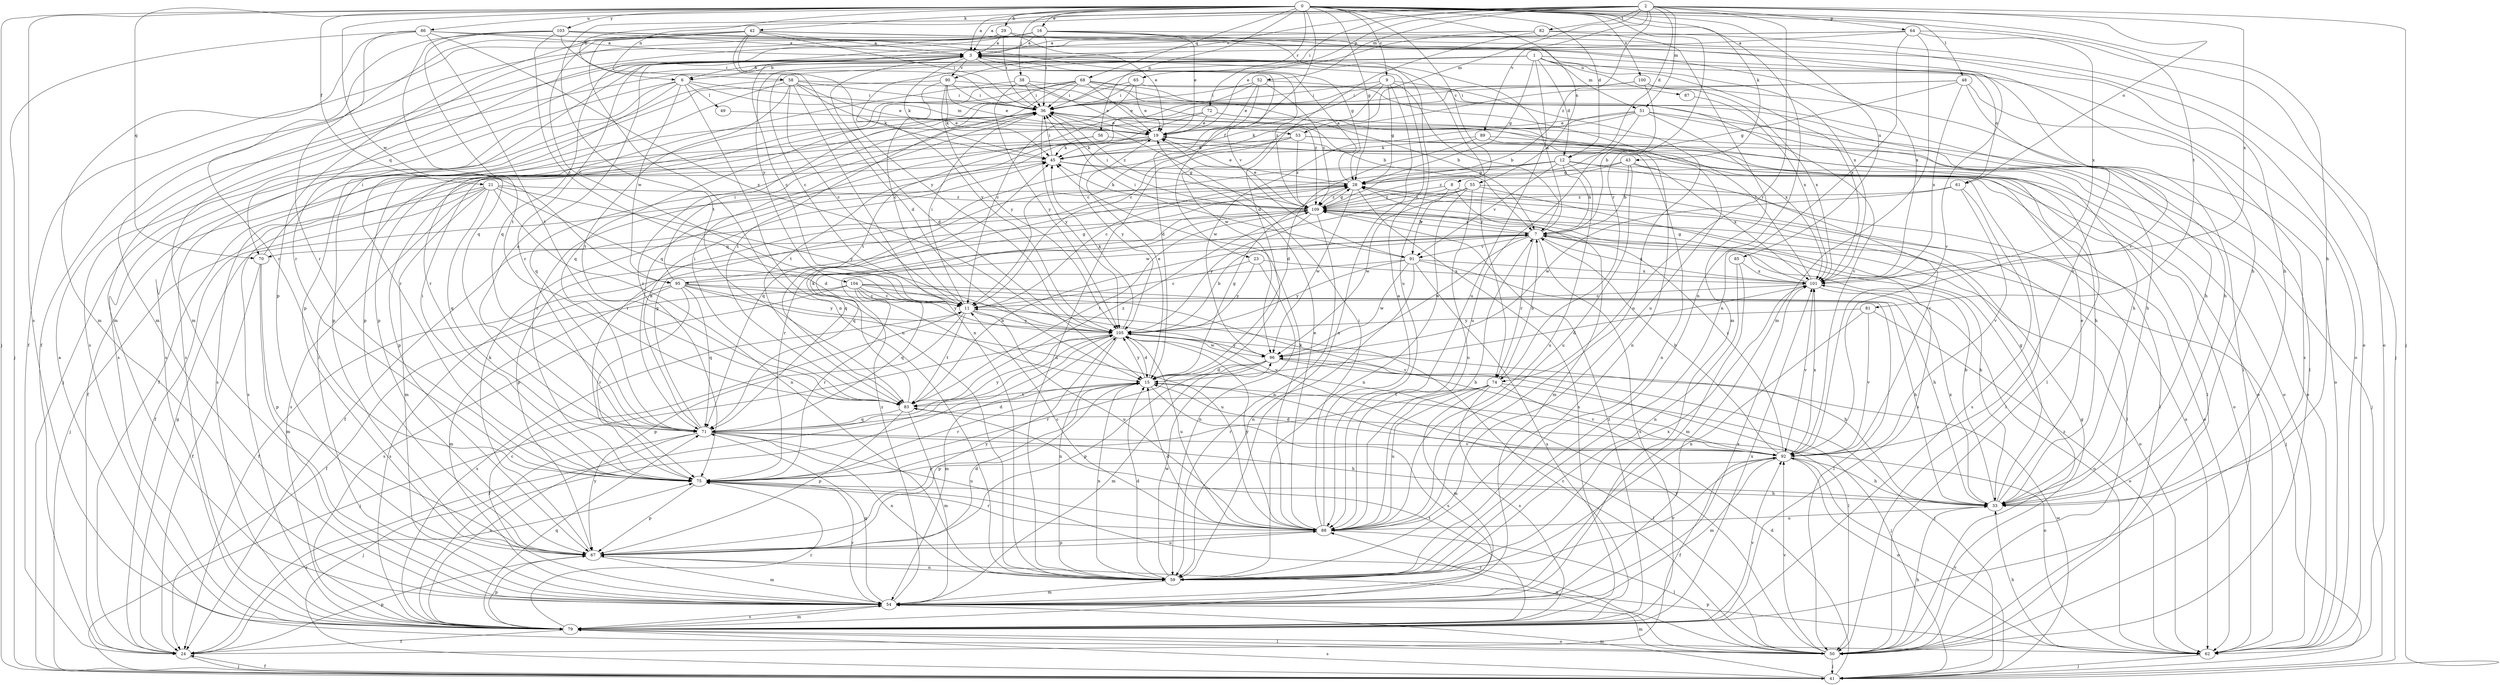 strict digraph  {
0;
1;
2;
3;
6;
7;
8;
9;
11;
12;
15;
16;
19;
21;
23;
24;
28;
29;
33;
36;
38;
41;
42;
43;
45;
48;
49;
50;
51;
52;
53;
54;
55;
56;
58;
59;
61;
62;
64;
65;
67;
68;
70;
71;
72;
74;
75;
79;
81;
82;
83;
85;
86;
87;
88;
89;
90;
91;
92;
95;
96;
100;
101;
103;
104;
105;
109;
0 -> 3  [label=a];
0 -> 8  [label=c];
0 -> 9  [label=c];
0 -> 12  [label=d];
0 -> 16  [label=e];
0 -> 21  [label=f];
0 -> 23  [label=f];
0 -> 28  [label=g];
0 -> 29  [label=h];
0 -> 33  [label=h];
0 -> 38  [label=j];
0 -> 41  [label=j];
0 -> 42  [label=k];
0 -> 43  [label=k];
0 -> 48  [label=l];
0 -> 55  [label=n];
0 -> 56  [label=n];
0 -> 58  [label=n];
0 -> 59  [label=n];
0 -> 68  [label=q];
0 -> 70  [label=q];
0 -> 72  [label=r];
0 -> 74  [label=r];
0 -> 79  [label=s];
0 -> 81  [label=t];
0 -> 85  [label=u];
0 -> 86  [label=u];
0 -> 95  [label=w];
0 -> 100  [label=x];
0 -> 103  [label=y];
1 -> 6  [label=b];
1 -> 11  [label=c];
1 -> 12  [label=d];
1 -> 28  [label=g];
1 -> 51  [label=m];
1 -> 61  [label=o];
1 -> 79  [label=s];
1 -> 87  [label=u];
1 -> 88  [label=u];
1 -> 101  [label=x];
1 -> 104  [label=y];
1 -> 105  [label=y];
2 -> 3  [label=a];
2 -> 6  [label=b];
2 -> 12  [label=d];
2 -> 36  [label=i];
2 -> 41  [label=j];
2 -> 51  [label=m];
2 -> 52  [label=m];
2 -> 53  [label=m];
2 -> 61  [label=o];
2 -> 64  [label=p];
2 -> 65  [label=p];
2 -> 74  [label=r];
2 -> 82  [label=t];
2 -> 83  [label=t];
2 -> 89  [label=v];
2 -> 90  [label=v];
2 -> 101  [label=x];
2 -> 109  [label=z];
3 -> 6  [label=b];
3 -> 11  [label=c];
3 -> 15  [label=d];
3 -> 45  [label=k];
3 -> 62  [label=o];
3 -> 67  [label=p];
3 -> 70  [label=q];
3 -> 74  [label=r];
3 -> 90  [label=v];
3 -> 91  [label=v];
3 -> 109  [label=z];
6 -> 36  [label=i];
6 -> 41  [label=j];
6 -> 49  [label=l];
6 -> 53  [label=m];
6 -> 59  [label=n];
6 -> 67  [label=p];
6 -> 79  [label=s];
6 -> 95  [label=w];
7 -> 3  [label=a];
7 -> 33  [label=h];
7 -> 62  [label=o];
7 -> 70  [label=q];
7 -> 74  [label=r];
7 -> 79  [label=s];
7 -> 91  [label=v];
7 -> 95  [label=w];
7 -> 96  [label=w];
7 -> 101  [label=x];
7 -> 109  [label=z];
8 -> 24  [label=f];
8 -> 50  [label=l];
8 -> 54  [label=m];
8 -> 91  [label=v];
8 -> 109  [label=z];
9 -> 7  [label=b];
9 -> 11  [label=c];
9 -> 28  [label=g];
9 -> 36  [label=i];
9 -> 59  [label=n];
9 -> 88  [label=u];
9 -> 96  [label=w];
11 -> 36  [label=i];
11 -> 67  [label=p];
11 -> 79  [label=s];
11 -> 83  [label=t];
11 -> 88  [label=u];
11 -> 105  [label=y];
12 -> 7  [label=b];
12 -> 11  [label=c];
12 -> 28  [label=g];
12 -> 50  [label=l];
12 -> 71  [label=q];
12 -> 88  [label=u];
12 -> 91  [label=v];
12 -> 92  [label=v];
15 -> 19  [label=e];
15 -> 28  [label=g];
15 -> 50  [label=l];
15 -> 59  [label=n];
15 -> 67  [label=p];
15 -> 75  [label=r];
15 -> 79  [label=s];
15 -> 83  [label=t];
15 -> 105  [label=y];
16 -> 3  [label=a];
16 -> 19  [label=e];
16 -> 24  [label=f];
16 -> 33  [label=h];
16 -> 36  [label=i];
16 -> 54  [label=m];
16 -> 75  [label=r];
16 -> 88  [label=u];
16 -> 92  [label=v];
19 -> 45  [label=k];
19 -> 62  [label=o];
19 -> 67  [label=p];
19 -> 75  [label=r];
19 -> 79  [label=s];
19 -> 105  [label=y];
21 -> 15  [label=d];
21 -> 24  [label=f];
21 -> 41  [label=j];
21 -> 54  [label=m];
21 -> 59  [label=n];
21 -> 71  [label=q];
21 -> 79  [label=s];
21 -> 105  [label=y];
21 -> 109  [label=z];
23 -> 11  [label=c];
23 -> 59  [label=n];
23 -> 101  [label=x];
23 -> 105  [label=y];
24 -> 28  [label=g];
24 -> 41  [label=j];
24 -> 67  [label=p];
24 -> 75  [label=r];
28 -> 3  [label=a];
28 -> 19  [label=e];
28 -> 62  [label=o];
28 -> 75  [label=r];
28 -> 79  [label=s];
28 -> 96  [label=w];
28 -> 109  [label=z];
29 -> 3  [label=a];
29 -> 19  [label=e];
29 -> 24  [label=f];
29 -> 36  [label=i];
29 -> 54  [label=m];
29 -> 62  [label=o];
33 -> 7  [label=b];
33 -> 19  [label=e];
33 -> 28  [label=g];
33 -> 88  [label=u];
33 -> 101  [label=x];
36 -> 19  [label=e];
36 -> 50  [label=l];
36 -> 71  [label=q];
36 -> 105  [label=y];
36 -> 109  [label=z];
38 -> 19  [label=e];
38 -> 33  [label=h];
38 -> 36  [label=i];
38 -> 67  [label=p];
38 -> 105  [label=y];
41 -> 15  [label=d];
41 -> 24  [label=f];
41 -> 54  [label=m];
41 -> 79  [label=s];
41 -> 92  [label=v];
41 -> 96  [label=w];
42 -> 3  [label=a];
42 -> 11  [label=c];
42 -> 15  [label=d];
42 -> 33  [label=h];
42 -> 36  [label=i];
42 -> 54  [label=m];
42 -> 59  [label=n];
42 -> 67  [label=p];
42 -> 101  [label=x];
42 -> 105  [label=y];
43 -> 7  [label=b];
43 -> 28  [label=g];
43 -> 62  [label=o];
43 -> 88  [label=u];
43 -> 101  [label=x];
43 -> 109  [label=z];
45 -> 28  [label=g];
45 -> 36  [label=i];
45 -> 50  [label=l];
45 -> 79  [label=s];
48 -> 11  [label=c];
48 -> 28  [label=g];
48 -> 36  [label=i];
48 -> 79  [label=s];
48 -> 92  [label=v];
48 -> 101  [label=x];
49 -> 19  [label=e];
50 -> 3  [label=a];
50 -> 11  [label=c];
50 -> 28  [label=g];
50 -> 33  [label=h];
50 -> 41  [label=j];
50 -> 54  [label=m];
50 -> 75  [label=r];
50 -> 88  [label=u];
50 -> 92  [label=v];
50 -> 105  [label=y];
50 -> 109  [label=z];
51 -> 19  [label=e];
51 -> 33  [label=h];
51 -> 45  [label=k];
51 -> 62  [label=o];
51 -> 88  [label=u];
51 -> 96  [label=w];
51 -> 101  [label=x];
52 -> 15  [label=d];
52 -> 19  [label=e];
52 -> 36  [label=i];
52 -> 83  [label=t];
52 -> 88  [label=u];
52 -> 109  [label=z];
53 -> 33  [label=h];
53 -> 41  [label=j];
53 -> 45  [label=k];
53 -> 59  [label=n];
53 -> 62  [label=o];
53 -> 75  [label=r];
53 -> 109  [label=z];
54 -> 11  [label=c];
54 -> 36  [label=i];
54 -> 71  [label=q];
54 -> 75  [label=r];
54 -> 79  [label=s];
54 -> 101  [label=x];
54 -> 109  [label=z];
55 -> 59  [label=n];
55 -> 62  [label=o];
55 -> 71  [label=q];
55 -> 79  [label=s];
55 -> 88  [label=u];
55 -> 96  [label=w];
55 -> 109  [label=z];
56 -> 24  [label=f];
56 -> 45  [label=k];
56 -> 50  [label=l];
58 -> 11  [label=c];
58 -> 19  [label=e];
58 -> 36  [label=i];
58 -> 45  [label=k];
58 -> 59  [label=n];
58 -> 75  [label=r];
58 -> 79  [label=s];
58 -> 83  [label=t];
58 -> 109  [label=z];
59 -> 15  [label=d];
59 -> 54  [label=m];
59 -> 92  [label=v];
59 -> 96  [label=w];
59 -> 101  [label=x];
61 -> 79  [label=s];
61 -> 92  [label=v];
61 -> 96  [label=w];
61 -> 109  [label=z];
62 -> 33  [label=h];
62 -> 41  [label=j];
62 -> 67  [label=p];
64 -> 3  [label=a];
64 -> 54  [label=m];
64 -> 59  [label=n];
64 -> 62  [label=o];
64 -> 71  [label=q];
64 -> 75  [label=r];
64 -> 101  [label=x];
65 -> 11  [label=c];
65 -> 19  [label=e];
65 -> 36  [label=i];
65 -> 50  [label=l];
65 -> 75  [label=r];
67 -> 15  [label=d];
67 -> 45  [label=k];
67 -> 54  [label=m];
67 -> 59  [label=n];
67 -> 88  [label=u];
67 -> 105  [label=y];
68 -> 7  [label=b];
68 -> 19  [label=e];
68 -> 33  [label=h];
68 -> 36  [label=i];
68 -> 67  [label=p];
68 -> 71  [label=q];
68 -> 75  [label=r];
68 -> 83  [label=t];
68 -> 92  [label=v];
70 -> 24  [label=f];
70 -> 36  [label=i];
70 -> 54  [label=m];
70 -> 67  [label=p];
71 -> 3  [label=a];
71 -> 15  [label=d];
71 -> 28  [label=g];
71 -> 33  [label=h];
71 -> 41  [label=j];
71 -> 45  [label=k];
71 -> 59  [label=n];
71 -> 79  [label=s];
71 -> 88  [label=u];
71 -> 92  [label=v];
71 -> 105  [label=y];
72 -> 19  [label=e];
72 -> 24  [label=f];
72 -> 33  [label=h];
72 -> 59  [label=n];
72 -> 83  [label=t];
74 -> 7  [label=b];
74 -> 41  [label=j];
74 -> 54  [label=m];
74 -> 75  [label=r];
74 -> 79  [label=s];
74 -> 83  [label=t];
74 -> 88  [label=u];
74 -> 92  [label=v];
75 -> 33  [label=h];
75 -> 36  [label=i];
75 -> 67  [label=p];
79 -> 24  [label=f];
79 -> 50  [label=l];
79 -> 54  [label=m];
79 -> 62  [label=o];
79 -> 67  [label=p];
79 -> 71  [label=q];
79 -> 75  [label=r];
79 -> 83  [label=t];
79 -> 92  [label=v];
79 -> 101  [label=x];
79 -> 105  [label=y];
79 -> 109  [label=z];
81 -> 59  [label=n];
81 -> 62  [label=o];
81 -> 92  [label=v];
81 -> 105  [label=y];
82 -> 3  [label=a];
82 -> 15  [label=d];
82 -> 19  [label=e];
82 -> 41  [label=j];
82 -> 54  [label=m];
83 -> 7  [label=b];
83 -> 36  [label=i];
83 -> 45  [label=k];
83 -> 54  [label=m];
83 -> 62  [label=o];
83 -> 67  [label=p];
83 -> 71  [label=q];
83 -> 109  [label=z];
85 -> 54  [label=m];
85 -> 59  [label=n];
85 -> 101  [label=x];
86 -> 3  [label=a];
86 -> 41  [label=j];
86 -> 54  [label=m];
86 -> 75  [label=r];
86 -> 83  [label=t];
86 -> 92  [label=v];
86 -> 105  [label=y];
87 -> 101  [label=x];
88 -> 3  [label=a];
88 -> 7  [label=b];
88 -> 11  [label=c];
88 -> 15  [label=d];
88 -> 19  [label=e];
88 -> 36  [label=i];
88 -> 45  [label=k];
88 -> 50  [label=l];
88 -> 67  [label=p];
88 -> 75  [label=r];
88 -> 105  [label=y];
89 -> 15  [label=d];
89 -> 45  [label=k];
89 -> 59  [label=n];
89 -> 62  [label=o];
90 -> 7  [label=b];
90 -> 11  [label=c];
90 -> 19  [label=e];
90 -> 36  [label=i];
90 -> 45  [label=k];
90 -> 79  [label=s];
90 -> 105  [label=y];
91 -> 24  [label=f];
91 -> 33  [label=h];
91 -> 36  [label=i];
91 -> 59  [label=n];
91 -> 79  [label=s];
91 -> 96  [label=w];
91 -> 101  [label=x];
91 -> 105  [label=y];
92 -> 7  [label=b];
92 -> 15  [label=d];
92 -> 24  [label=f];
92 -> 33  [label=h];
92 -> 54  [label=m];
92 -> 62  [label=o];
92 -> 75  [label=r];
92 -> 101  [label=x];
92 -> 109  [label=z];
95 -> 11  [label=c];
95 -> 28  [label=g];
95 -> 36  [label=i];
95 -> 54  [label=m];
95 -> 71  [label=q];
95 -> 75  [label=r];
95 -> 79  [label=s];
95 -> 88  [label=u];
95 -> 92  [label=v];
95 -> 105  [label=y];
96 -> 15  [label=d];
96 -> 41  [label=j];
96 -> 50  [label=l];
96 -> 54  [label=m];
96 -> 67  [label=p];
96 -> 75  [label=r];
96 -> 105  [label=y];
100 -> 7  [label=b];
100 -> 36  [label=i];
100 -> 50  [label=l];
100 -> 71  [label=q];
100 -> 101  [label=x];
101 -> 11  [label=c];
101 -> 15  [label=d];
101 -> 28  [label=g];
101 -> 36  [label=i];
101 -> 62  [label=o];
101 -> 92  [label=v];
103 -> 3  [label=a];
103 -> 11  [label=c];
103 -> 28  [label=g];
103 -> 36  [label=i];
103 -> 71  [label=q];
103 -> 75  [label=r];
103 -> 83  [label=t];
103 -> 101  [label=x];
104 -> 11  [label=c];
104 -> 24  [label=f];
104 -> 33  [label=h];
104 -> 50  [label=l];
104 -> 71  [label=q];
104 -> 75  [label=r];
104 -> 79  [label=s];
104 -> 92  [label=v];
104 -> 105  [label=y];
105 -> 7  [label=b];
105 -> 15  [label=d];
105 -> 24  [label=f];
105 -> 33  [label=h];
105 -> 41  [label=j];
105 -> 45  [label=k];
105 -> 54  [label=m];
105 -> 59  [label=n];
105 -> 88  [label=u];
105 -> 96  [label=w];
109 -> 7  [label=b];
109 -> 19  [label=e];
109 -> 28  [label=g];
109 -> 36  [label=i];
109 -> 41  [label=j];
109 -> 45  [label=k];
109 -> 59  [label=n];
109 -> 67  [label=p];
109 -> 71  [label=q];
109 -> 83  [label=t];
109 -> 105  [label=y];
}

